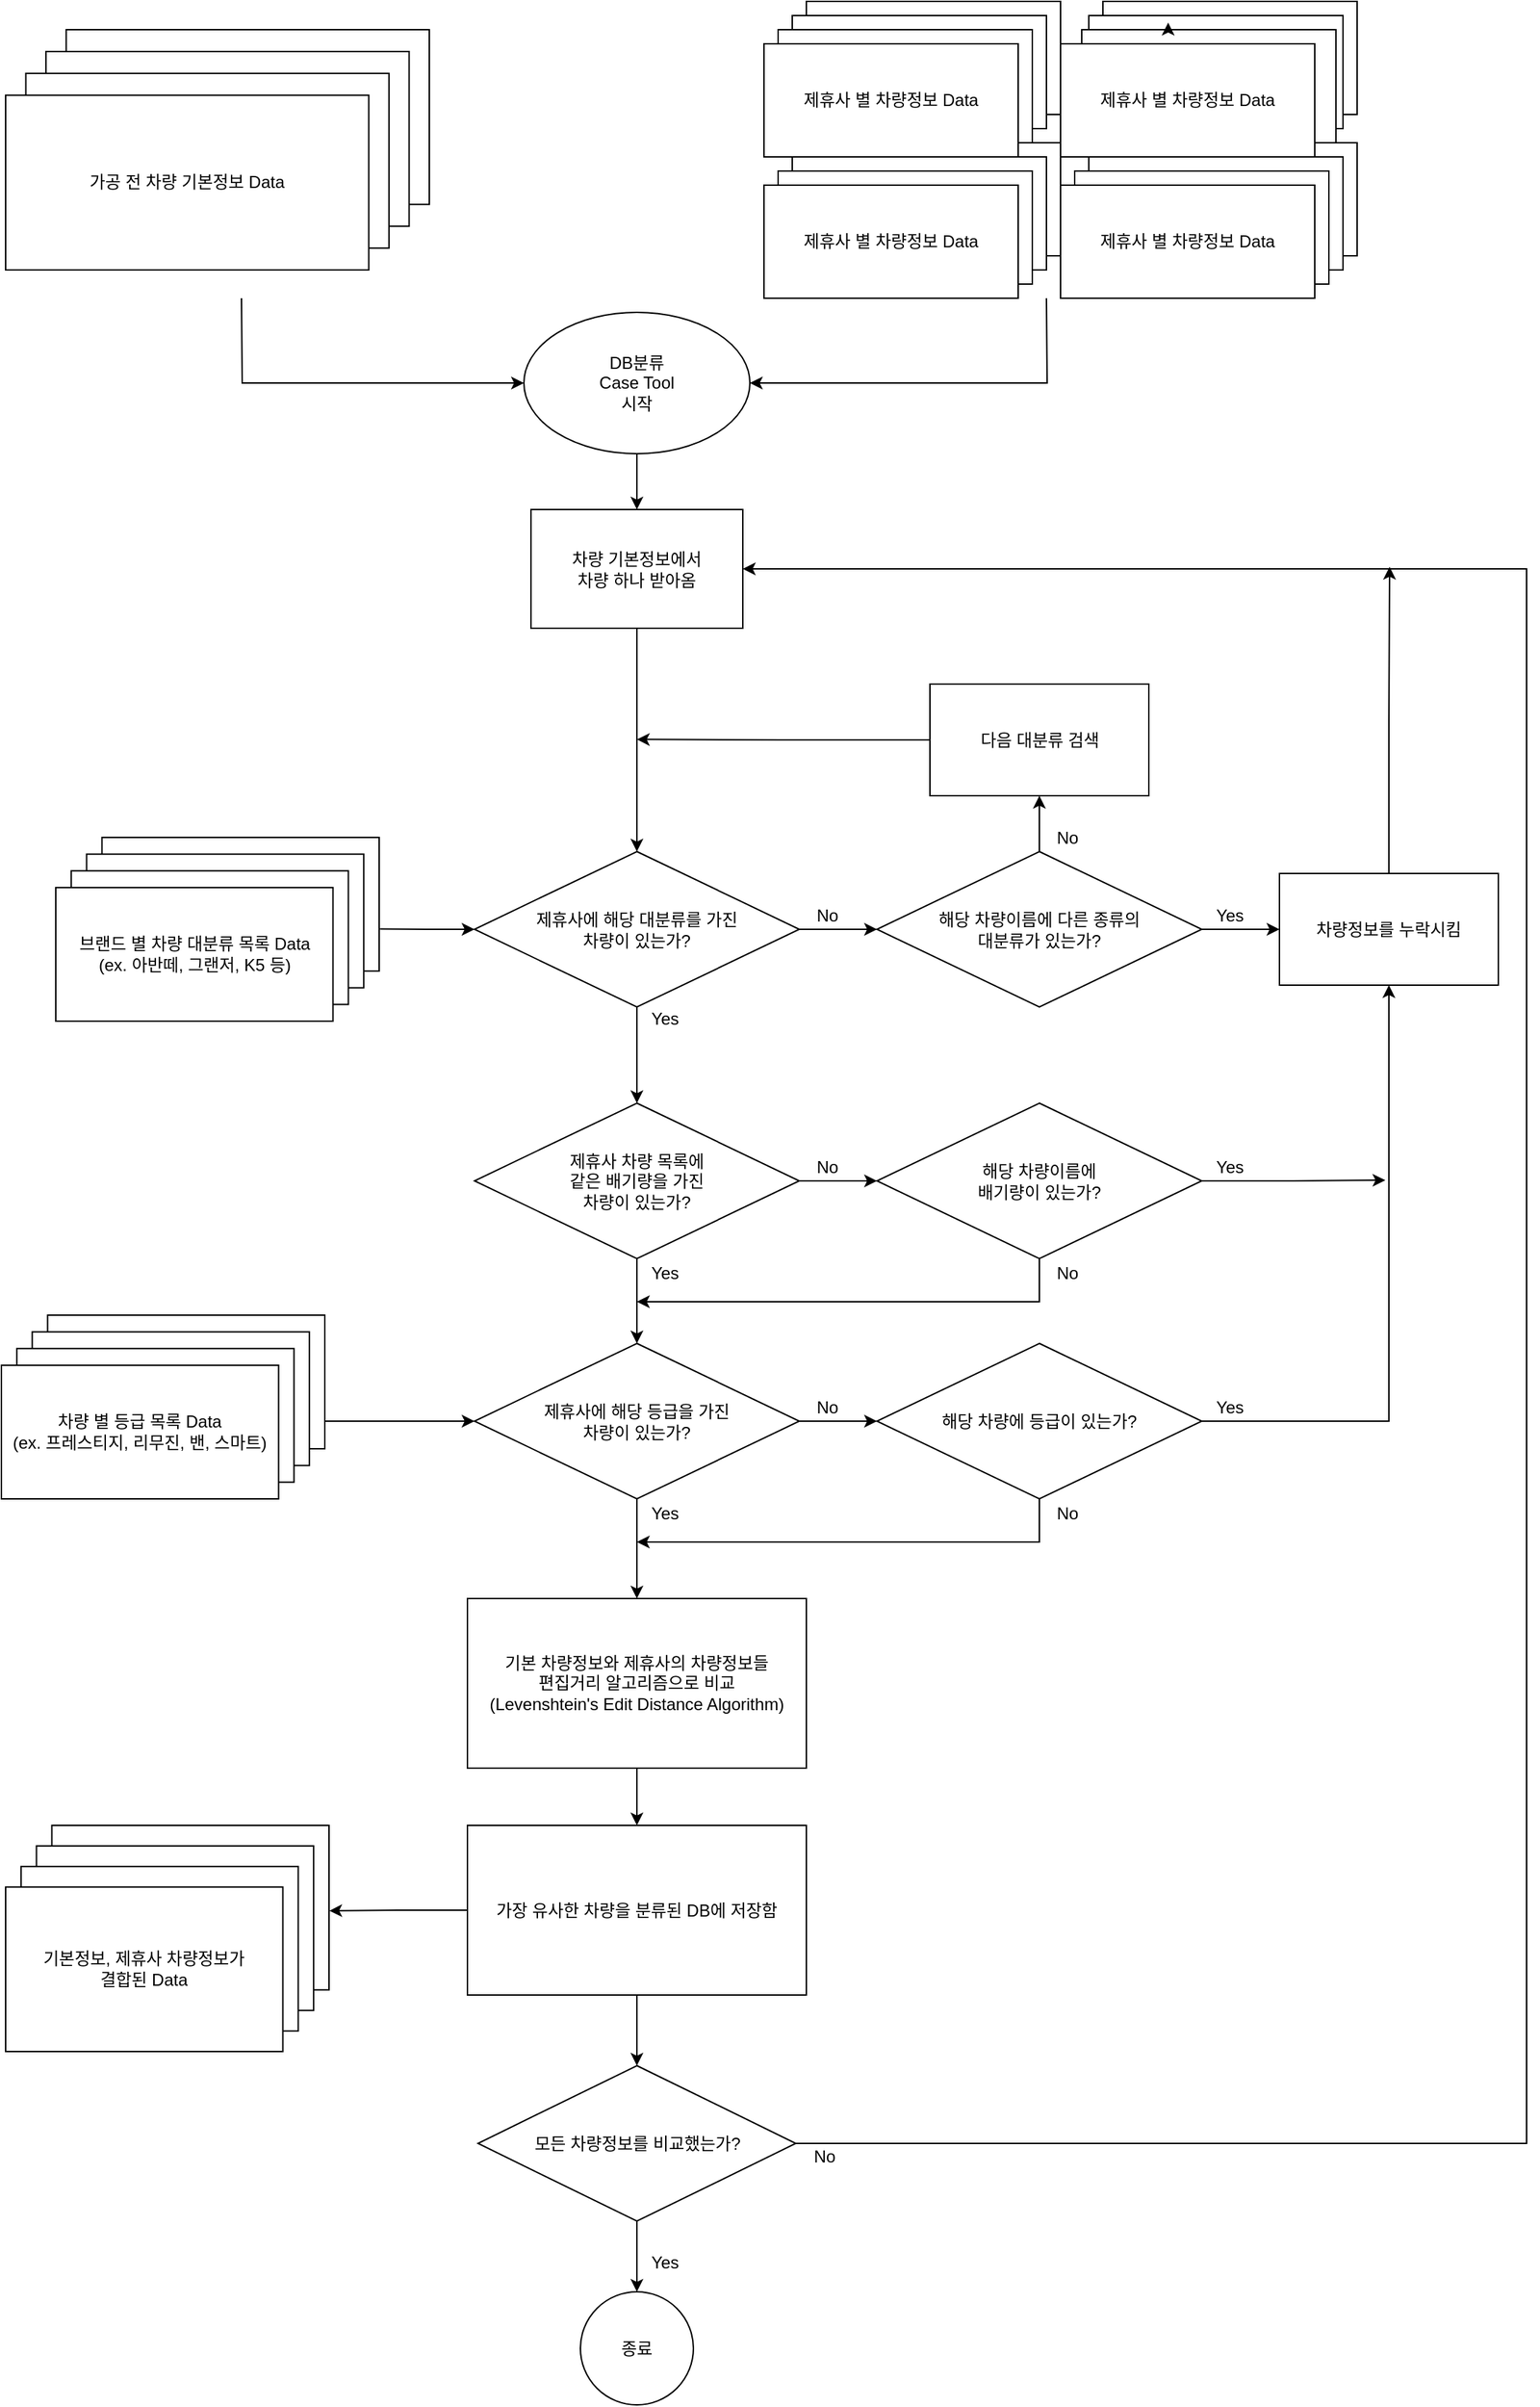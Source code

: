 <mxfile version="14.5.0" type="github">
  <diagram id="Qk2V2iAS_bsN-FQObt6a" name="Page-1">
    <mxGraphModel dx="1278" dy="580" grid="1" gridSize="10" guides="1" tooltips="1" connect="1" arrows="1" fold="1" page="1" pageScale="1" pageWidth="827" pageHeight="1169" math="0" shadow="0">
      <root>
        <mxCell id="0" />
        <mxCell id="1" parent="0" />
        <mxCell id="N0vluE6Mmj76I-Qcl7VS-1" value="" style="group" parent="1" vertex="1" connectable="0">
          <mxGeometry x="1110" y="300" width="210" height="110" as="geometry" />
        </mxCell>
        <mxCell id="N0vluE6Mmj76I-Qcl7VS-2" value="가공 전 차량 기본정보 Data" style="rounded=0;whiteSpace=wrap;html=1;" parent="N0vluE6Mmj76I-Qcl7VS-1" vertex="1">
          <mxGeometry x="30" width="180" height="80" as="geometry" />
        </mxCell>
        <mxCell id="N0vluE6Mmj76I-Qcl7VS-3" value="가공 전 차량 기본정보 Data" style="rounded=0;whiteSpace=wrap;html=1;" parent="N0vluE6Mmj76I-Qcl7VS-1" vertex="1">
          <mxGeometry x="20" y="10" width="180" height="80" as="geometry" />
        </mxCell>
        <mxCell id="N0vluE6Mmj76I-Qcl7VS-4" value="가공 전 차량 기본정보 Data" style="rounded=0;whiteSpace=wrap;html=1;" parent="N0vluE6Mmj76I-Qcl7VS-1" vertex="1">
          <mxGeometry x="10" y="20" width="180" height="80" as="geometry" />
        </mxCell>
        <mxCell id="N0vluE6Mmj76I-Qcl7VS-5" value="제휴사 별 차량정보 Data" style="rounded=0;whiteSpace=wrap;html=1;" parent="N0vluE6Mmj76I-Qcl7VS-1" vertex="1">
          <mxGeometry y="30" width="180" height="80" as="geometry" />
        </mxCell>
        <mxCell id="N0vluE6Mmj76I-Qcl7VS-6" value="" style="group" parent="1" vertex="1" connectable="0">
          <mxGeometry x="900" y="300" width="210" height="110" as="geometry" />
        </mxCell>
        <mxCell id="N0vluE6Mmj76I-Qcl7VS-7" value="가공 전 차량 기본정보 Data" style="rounded=0;whiteSpace=wrap;html=1;" parent="N0vluE6Mmj76I-Qcl7VS-6" vertex="1">
          <mxGeometry x="30" width="180" height="80" as="geometry" />
        </mxCell>
        <mxCell id="N0vluE6Mmj76I-Qcl7VS-8" value="가공 전 차량 기본정보 Data" style="rounded=0;whiteSpace=wrap;html=1;" parent="N0vluE6Mmj76I-Qcl7VS-6" vertex="1">
          <mxGeometry x="20" y="10" width="180" height="80" as="geometry" />
        </mxCell>
        <mxCell id="N0vluE6Mmj76I-Qcl7VS-9" value="가공 전 차량 기본정보 Data" style="rounded=0;whiteSpace=wrap;html=1;" parent="N0vluE6Mmj76I-Qcl7VS-6" vertex="1">
          <mxGeometry x="10" y="20" width="180" height="80" as="geometry" />
        </mxCell>
        <mxCell id="N0vluE6Mmj76I-Qcl7VS-10" value="제휴사 별 차량정보 Data" style="rounded=0;whiteSpace=wrap;html=1;" parent="N0vluE6Mmj76I-Qcl7VS-6" vertex="1">
          <mxGeometry y="30" width="180" height="80" as="geometry" />
        </mxCell>
        <mxCell id="N0vluE6Mmj76I-Qcl7VS-11" value="" style="group" parent="1" vertex="1" connectable="0">
          <mxGeometry x="363" y="220" width="300" height="170" as="geometry" />
        </mxCell>
        <mxCell id="N0vluE6Mmj76I-Qcl7VS-12" value="가공 전 차량 기본정보 Data" style="rounded=0;whiteSpace=wrap;html=1;" parent="N0vluE6Mmj76I-Qcl7VS-11" vertex="1">
          <mxGeometry x="42.857" width="257.143" height="123.636" as="geometry" />
        </mxCell>
        <mxCell id="N0vluE6Mmj76I-Qcl7VS-13" value="가공 전 차량 기본정보 Data" style="rounded=0;whiteSpace=wrap;html=1;" parent="N0vluE6Mmj76I-Qcl7VS-11" vertex="1">
          <mxGeometry x="28.571" y="15.455" width="257.143" height="123.636" as="geometry" />
        </mxCell>
        <mxCell id="N0vluE6Mmj76I-Qcl7VS-14" value="가공 전 차량 기본정보 Data" style="rounded=0;whiteSpace=wrap;html=1;" parent="N0vluE6Mmj76I-Qcl7VS-11" vertex="1">
          <mxGeometry x="14.286" y="30.909" width="257.143" height="123.636" as="geometry" />
        </mxCell>
        <mxCell id="N0vluE6Mmj76I-Qcl7VS-15" value="가공 전 차량 기본정보 Data" style="rounded=0;whiteSpace=wrap;html=1;" parent="N0vluE6Mmj76I-Qcl7VS-11" vertex="1">
          <mxGeometry y="46.364" width="257.143" height="123.636" as="geometry" />
        </mxCell>
        <mxCell id="N0vluE6Mmj76I-Qcl7VS-16" value="" style="group" parent="1" vertex="1" connectable="0">
          <mxGeometry x="900" y="200" width="210" height="110" as="geometry" />
        </mxCell>
        <mxCell id="N0vluE6Mmj76I-Qcl7VS-17" value="가공 전 차량 기본정보 Data" style="rounded=0;whiteSpace=wrap;html=1;" parent="N0vluE6Mmj76I-Qcl7VS-16" vertex="1">
          <mxGeometry x="30" width="180" height="80" as="geometry" />
        </mxCell>
        <mxCell id="N0vluE6Mmj76I-Qcl7VS-18" value="가공 전 차량 기본정보 Data" style="rounded=0;whiteSpace=wrap;html=1;" parent="N0vluE6Mmj76I-Qcl7VS-16" vertex="1">
          <mxGeometry x="20" y="10" width="180" height="80" as="geometry" />
        </mxCell>
        <mxCell id="N0vluE6Mmj76I-Qcl7VS-19" value="가공 전 차량 기본정보 Data" style="rounded=0;whiteSpace=wrap;html=1;" parent="N0vluE6Mmj76I-Qcl7VS-16" vertex="1">
          <mxGeometry x="10" y="20" width="180" height="80" as="geometry" />
        </mxCell>
        <mxCell id="N0vluE6Mmj76I-Qcl7VS-20" value="제휴사 별 차량정보 Data" style="rounded=0;whiteSpace=wrap;html=1;" parent="N0vluE6Mmj76I-Qcl7VS-16" vertex="1">
          <mxGeometry y="30" width="180" height="80" as="geometry" />
        </mxCell>
        <mxCell id="N0vluE6Mmj76I-Qcl7VS-21" value="" style="group" parent="1" vertex="1" connectable="0">
          <mxGeometry x="1110" y="200" width="210" height="110" as="geometry" />
        </mxCell>
        <mxCell id="N0vluE6Mmj76I-Qcl7VS-22" value="가공 전 차량 기본정보 Data" style="rounded=0;whiteSpace=wrap;html=1;" parent="N0vluE6Mmj76I-Qcl7VS-21" vertex="1">
          <mxGeometry x="30" width="180" height="80" as="geometry" />
        </mxCell>
        <mxCell id="N0vluE6Mmj76I-Qcl7VS-23" value="가공 전 차량 기본정보 Data" style="rounded=0;whiteSpace=wrap;html=1;" parent="N0vluE6Mmj76I-Qcl7VS-21" vertex="1">
          <mxGeometry x="20" y="10" width="180" height="80" as="geometry" />
        </mxCell>
        <mxCell id="N0vluE6Mmj76I-Qcl7VS-24" value="가공 전 차량 기본정보 Data" style="rounded=0;whiteSpace=wrap;html=1;" parent="N0vluE6Mmj76I-Qcl7VS-21" vertex="1">
          <mxGeometry x="15" y="20" width="180" height="80" as="geometry" />
        </mxCell>
        <mxCell id="N0vluE6Mmj76I-Qcl7VS-25" value="제휴사 별 차량정보 Data" style="rounded=0;whiteSpace=wrap;html=1;" parent="N0vluE6Mmj76I-Qcl7VS-21" vertex="1">
          <mxGeometry y="30" width="180" height="80" as="geometry" />
        </mxCell>
        <mxCell id="cEP6RBY-gSiB9mu-ybWF-1" style="edgeStyle=orthogonalEdgeStyle;rounded=0;orthogonalLoop=1;jettySize=auto;html=1;exitX=0.25;exitY=0;exitDx=0;exitDy=0;entryX=0.34;entryY=-0.062;entryDx=0;entryDy=0;entryPerimeter=0;" parent="N0vluE6Mmj76I-Qcl7VS-21" source="N0vluE6Mmj76I-Qcl7VS-24" target="N0vluE6Mmj76I-Qcl7VS-24" edge="1">
          <mxGeometry relative="1" as="geometry" />
        </mxCell>
        <mxCell id="N0vluE6Mmj76I-Qcl7VS-26" style="edgeStyle=orthogonalEdgeStyle;rounded=0;orthogonalLoop=1;jettySize=auto;html=1;exitX=1;exitY=0.5;exitDx=0;exitDy=0;endArrow=none;endFill=0;startArrow=classic;startFill=1;" parent="1" source="N0vluE6Mmj76I-Qcl7VS-28" edge="1">
          <mxGeometry relative="1" as="geometry">
            <mxPoint x="1100" y="410" as="targetPoint" />
          </mxGeometry>
        </mxCell>
        <mxCell id="N0vluE6Mmj76I-Qcl7VS-27" value="" style="edgeStyle=orthogonalEdgeStyle;rounded=0;orthogonalLoop=1;jettySize=auto;html=1;startArrow=none;startFill=0;endArrow=classic;endFill=1;" parent="1" source="N0vluE6Mmj76I-Qcl7VS-28" target="N0vluE6Mmj76I-Qcl7VS-58" edge="1">
          <mxGeometry relative="1" as="geometry" />
        </mxCell>
        <mxCell id="N0vluE6Mmj76I-Qcl7VS-28" value="DB분류&lt;br&gt;Case Tool&lt;br&gt;시작" style="ellipse;whiteSpace=wrap;html=1;" parent="1" vertex="1">
          <mxGeometry x="730" y="420" width="160" height="100" as="geometry" />
        </mxCell>
        <mxCell id="N0vluE6Mmj76I-Qcl7VS-29" style="edgeStyle=orthogonalEdgeStyle;rounded=0;orthogonalLoop=1;jettySize=auto;html=1;exitX=0;exitY=0.5;exitDx=0;exitDy=0;endArrow=none;endFill=0;startArrow=classic;startFill=1;" parent="1" source="N0vluE6Mmj76I-Qcl7VS-28" edge="1">
          <mxGeometry relative="1" as="geometry">
            <mxPoint x="530" y="410" as="targetPoint" />
            <mxPoint x="430" y="510" as="sourcePoint" />
          </mxGeometry>
        </mxCell>
        <mxCell id="N0vluE6Mmj76I-Qcl7VS-30" value="" style="group" parent="1" vertex="1" connectable="0">
          <mxGeometry x="398.5" y="791.5" width="229" height="130" as="geometry" />
        </mxCell>
        <mxCell id="N0vluE6Mmj76I-Qcl7VS-31" value="가공 전 차량 기본정보 Data" style="rounded=0;whiteSpace=wrap;html=1;" parent="N0vluE6Mmj76I-Qcl7VS-30" vertex="1">
          <mxGeometry x="32.714" width="196.286" height="94.545" as="geometry" />
        </mxCell>
        <mxCell id="N0vluE6Mmj76I-Qcl7VS-32" value="가공 전 차량 기본정보 Data" style="rounded=0;whiteSpace=wrap;html=1;" parent="N0vluE6Mmj76I-Qcl7VS-30" vertex="1">
          <mxGeometry x="21.81" y="11.818" width="196.286" height="94.545" as="geometry" />
        </mxCell>
        <mxCell id="N0vluE6Mmj76I-Qcl7VS-33" value="가공 전 차량 기본정보 Data" style="rounded=0;whiteSpace=wrap;html=1;" parent="N0vluE6Mmj76I-Qcl7VS-30" vertex="1">
          <mxGeometry x="10.905" y="23.636" width="196.286" height="94.545" as="geometry" />
        </mxCell>
        <mxCell id="N0vluE6Mmj76I-Qcl7VS-34" value="브랜드 별 차량 대분류 목록 Data&lt;br&gt;(ex. 아반떼, 그랜저, K5 등)" style="rounded=0;whiteSpace=wrap;html=1;" parent="N0vluE6Mmj76I-Qcl7VS-30" vertex="1">
          <mxGeometry y="35.455" width="196.286" height="94.545" as="geometry" />
        </mxCell>
        <mxCell id="N0vluE6Mmj76I-Qcl7VS-35" value="" style="edgeStyle=orthogonalEdgeStyle;rounded=0;orthogonalLoop=1;jettySize=auto;html=1;startArrow=none;startFill=0;endArrow=classic;endFill=1;" parent="1" source="N0vluE6Mmj76I-Qcl7VS-38" target="N0vluE6Mmj76I-Qcl7VS-54" edge="1">
          <mxGeometry relative="1" as="geometry" />
        </mxCell>
        <mxCell id="N0vluE6Mmj76I-Qcl7VS-36" style="edgeStyle=orthogonalEdgeStyle;rounded=0;orthogonalLoop=1;jettySize=auto;html=1;exitX=0.5;exitY=1;exitDx=0;exitDy=0;entryX=0.5;entryY=0;entryDx=0;entryDy=0;startArrow=none;startFill=0;endArrow=classic;endFill=1;" parent="1" source="N0vluE6Mmj76I-Qcl7VS-38" target="N0vluE6Mmj76I-Qcl7VS-41" edge="1">
          <mxGeometry relative="1" as="geometry" />
        </mxCell>
        <mxCell id="N0vluE6Mmj76I-Qcl7VS-37" style="edgeStyle=orthogonalEdgeStyle;rounded=0;orthogonalLoop=1;jettySize=auto;html=1;exitX=0;exitY=0.5;exitDx=0;exitDy=0;entryX=1.003;entryY=0.685;entryDx=0;entryDy=0;entryPerimeter=0;startArrow=classic;startFill=1;endArrow=none;endFill=0;" parent="1" source="N0vluE6Mmj76I-Qcl7VS-38" target="N0vluE6Mmj76I-Qcl7VS-31" edge="1">
          <mxGeometry relative="1" as="geometry" />
        </mxCell>
        <mxCell id="N0vluE6Mmj76I-Qcl7VS-38" value="제휴사에 해당 대분류를 가진&lt;br&gt;차량이 있는가?" style="rhombus;whiteSpace=wrap;html=1;" parent="1" vertex="1">
          <mxGeometry x="695" y="801.5" width="230" height="110" as="geometry" />
        </mxCell>
        <mxCell id="N0vluE6Mmj76I-Qcl7VS-39" value="" style="edgeStyle=orthogonalEdgeStyle;rounded=0;orthogonalLoop=1;jettySize=auto;html=1;startArrow=none;startFill=0;endArrow=classic;endFill=1;" parent="1" source="N0vluE6Mmj76I-Qcl7VS-41" target="N0vluE6Mmj76I-Qcl7VS-49" edge="1">
          <mxGeometry relative="1" as="geometry" />
        </mxCell>
        <mxCell id="N0vluE6Mmj76I-Qcl7VS-40" value="" style="edgeStyle=orthogonalEdgeStyle;rounded=0;orthogonalLoop=1;jettySize=auto;html=1;startArrow=none;startFill=0;endArrow=classic;endFill=1;" parent="1" source="N0vluE6Mmj76I-Qcl7VS-41" target="N0vluE6Mmj76I-Qcl7VS-44" edge="1">
          <mxGeometry relative="1" as="geometry" />
        </mxCell>
        <mxCell id="N0vluE6Mmj76I-Qcl7VS-41" value="제휴사 차량 목록에&lt;br&gt;같은 배기량을 가진&lt;br&gt;차량이 있는가?" style="rhombus;whiteSpace=wrap;html=1;" parent="1" vertex="1">
          <mxGeometry x="695" y="979.5" width="230" height="110" as="geometry" />
        </mxCell>
        <mxCell id="N0vluE6Mmj76I-Qcl7VS-42" value="" style="edgeStyle=orthogonalEdgeStyle;rounded=0;orthogonalLoop=1;jettySize=auto;html=1;startArrow=none;startFill=0;endArrow=classic;endFill=1;" parent="1" source="N0vluE6Mmj76I-Qcl7VS-44" target="N0vluE6Mmj76I-Qcl7VS-46" edge="1">
          <mxGeometry relative="1" as="geometry" />
        </mxCell>
        <mxCell id="N0vluE6Mmj76I-Qcl7VS-43" value="" style="edgeStyle=orthogonalEdgeStyle;rounded=0;orthogonalLoop=1;jettySize=auto;html=1;startArrow=none;startFill=0;endArrow=classic;endFill=1;entryX=0.5;entryY=0;entryDx=0;entryDy=0;" parent="1" source="N0vluE6Mmj76I-Qcl7VS-44" target="N0vluE6Mmj76I-Qcl7VS-66" edge="1">
          <mxGeometry relative="1" as="geometry">
            <mxPoint x="810" y="1380" as="targetPoint" />
          </mxGeometry>
        </mxCell>
        <mxCell id="N0vluE6Mmj76I-Qcl7VS-44" value="제휴사에 해당 등급을 가진&lt;br&gt;차량이 있는가?" style="rhombus;whiteSpace=wrap;html=1;" parent="1" vertex="1">
          <mxGeometry x="695" y="1149.5" width="230" height="110" as="geometry" />
        </mxCell>
        <mxCell id="N0vluE6Mmj76I-Qcl7VS-45" style="edgeStyle=orthogonalEdgeStyle;rounded=0;orthogonalLoop=1;jettySize=auto;html=1;exitX=1;exitY=0.5;exitDx=0;exitDy=0;entryX=0.5;entryY=1;entryDx=0;entryDy=0;startArrow=none;startFill=0;endArrow=classic;endFill=1;" parent="1" source="N0vluE6Mmj76I-Qcl7VS-46" target="N0vluE6Mmj76I-Qcl7VS-56" edge="1">
          <mxGeometry relative="1" as="geometry" />
        </mxCell>
        <mxCell id="N0vluE6Mmj76I-Qcl7VS-46" value="해당 차량에 등급이 있는가?" style="rhombus;whiteSpace=wrap;html=1;" parent="1" vertex="1">
          <mxGeometry x="980" y="1149.5" width="230" height="110" as="geometry" />
        </mxCell>
        <mxCell id="N0vluE6Mmj76I-Qcl7VS-47" style="edgeStyle=orthogonalEdgeStyle;rounded=0;orthogonalLoop=1;jettySize=auto;html=1;exitX=1;exitY=0.5;exitDx=0;exitDy=0;" parent="1" source="N0vluE6Mmj76I-Qcl7VS-49" edge="1">
          <mxGeometry relative="1" as="geometry">
            <mxPoint x="1340" y="1034" as="targetPoint" />
            <Array as="points">
              <mxPoint x="1275" y="1034" />
            </Array>
          </mxGeometry>
        </mxCell>
        <mxCell id="N0vluE6Mmj76I-Qcl7VS-48" style="edgeStyle=orthogonalEdgeStyle;rounded=0;orthogonalLoop=1;jettySize=auto;html=1;exitX=0.5;exitY=1;exitDx=0;exitDy=0;" parent="1" source="N0vluE6Mmj76I-Qcl7VS-49" edge="1">
          <mxGeometry relative="1" as="geometry">
            <mxPoint x="810" y="1120" as="targetPoint" />
            <Array as="points">
              <mxPoint x="1095" y="1120" />
            </Array>
          </mxGeometry>
        </mxCell>
        <mxCell id="N0vluE6Mmj76I-Qcl7VS-49" value="해당 차량이름에&lt;br&gt;배기량이 있는가?" style="rhombus;whiteSpace=wrap;html=1;" parent="1" vertex="1">
          <mxGeometry x="980" y="979.5" width="230" height="110" as="geometry" />
        </mxCell>
        <mxCell id="N0vluE6Mmj76I-Qcl7VS-50" style="edgeStyle=orthogonalEdgeStyle;rounded=0;orthogonalLoop=1;jettySize=auto;html=1;exitX=0;exitY=0.5;exitDx=0;exitDy=0;" parent="1" source="N0vluE6Mmj76I-Qcl7VS-51" edge="1">
          <mxGeometry relative="1" as="geometry">
            <mxPoint x="810" y="722.167" as="targetPoint" />
            <Array as="points">
              <mxPoint x="914" y="722" />
            </Array>
          </mxGeometry>
        </mxCell>
        <mxCell id="N0vluE6Mmj76I-Qcl7VS-51" value="다음 대분류 검색" style="rounded=0;whiteSpace=wrap;html=1;" parent="1" vertex="1">
          <mxGeometry x="1017.5" y="683" width="155" height="79" as="geometry" />
        </mxCell>
        <mxCell id="N0vluE6Mmj76I-Qcl7VS-52" value="" style="edgeStyle=orthogonalEdgeStyle;rounded=0;orthogonalLoop=1;jettySize=auto;html=1;startArrow=none;startFill=0;endArrow=classic;endFill=1;entryX=0.5;entryY=1;entryDx=0;entryDy=0;" parent="1" source="N0vluE6Mmj76I-Qcl7VS-54" target="N0vluE6Mmj76I-Qcl7VS-51" edge="1">
          <mxGeometry relative="1" as="geometry">
            <mxPoint x="1095" y="770" as="targetPoint" />
          </mxGeometry>
        </mxCell>
        <mxCell id="N0vluE6Mmj76I-Qcl7VS-53" style="edgeStyle=orthogonalEdgeStyle;rounded=0;orthogonalLoop=1;jettySize=auto;html=1;exitX=1;exitY=0.5;exitDx=0;exitDy=0;entryX=0;entryY=0.5;entryDx=0;entryDy=0;" parent="1" source="N0vluE6Mmj76I-Qcl7VS-54" target="N0vluE6Mmj76I-Qcl7VS-56" edge="1">
          <mxGeometry relative="1" as="geometry" />
        </mxCell>
        <mxCell id="N0vluE6Mmj76I-Qcl7VS-54" value="해당 차량이름에 다른 종류의&lt;br&gt;대분류가 있는가?" style="rhombus;whiteSpace=wrap;html=1;" parent="1" vertex="1">
          <mxGeometry x="980" y="801.5" width="230" height="110" as="geometry" />
        </mxCell>
        <mxCell id="N0vluE6Mmj76I-Qcl7VS-55" style="edgeStyle=orthogonalEdgeStyle;rounded=0;orthogonalLoop=1;jettySize=auto;html=1;exitX=0.5;exitY=0;exitDx=0;exitDy=0;" parent="1" source="N0vluE6Mmj76I-Qcl7VS-56" edge="1">
          <mxGeometry relative="1" as="geometry">
            <mxPoint x="1343" y="600" as="targetPoint" />
            <Array as="points">
              <mxPoint x="1342" y="708" />
            </Array>
          </mxGeometry>
        </mxCell>
        <mxCell id="N0vluE6Mmj76I-Qcl7VS-56" value="차량정보를 누락시킴" style="rounded=0;whiteSpace=wrap;html=1;" parent="1" vertex="1">
          <mxGeometry x="1265" y="817" width="155" height="79" as="geometry" />
        </mxCell>
        <mxCell id="N0vluE6Mmj76I-Qcl7VS-57" style="edgeStyle=orthogonalEdgeStyle;rounded=0;orthogonalLoop=1;jettySize=auto;html=1;exitX=0.5;exitY=1;exitDx=0;exitDy=0;entryX=0.5;entryY=0;entryDx=0;entryDy=0;startArrow=none;startFill=0;endArrow=classic;endFill=1;" parent="1" source="N0vluE6Mmj76I-Qcl7VS-58" target="N0vluE6Mmj76I-Qcl7VS-38" edge="1">
          <mxGeometry relative="1" as="geometry" />
        </mxCell>
        <mxCell id="N0vluE6Mmj76I-Qcl7VS-58" value="차량 기본정보에서&lt;br&gt;차량 하나 받아옴" style="rounded=0;whiteSpace=wrap;html=1;" parent="1" vertex="1">
          <mxGeometry x="735" y="559.5" width="150" height="84" as="geometry" />
        </mxCell>
        <mxCell id="N0vluE6Mmj76I-Qcl7VS-59" value="" style="group" parent="1" vertex="1" connectable="0">
          <mxGeometry x="360" y="1129.5" width="229" height="130" as="geometry" />
        </mxCell>
        <mxCell id="N0vluE6Mmj76I-Qcl7VS-60" value="가공 전 차량 기본정보 Data" style="rounded=0;whiteSpace=wrap;html=1;" parent="N0vluE6Mmj76I-Qcl7VS-59" vertex="1">
          <mxGeometry x="32.714" width="196.286" height="94.545" as="geometry" />
        </mxCell>
        <mxCell id="N0vluE6Mmj76I-Qcl7VS-61" value="가공 전 차량 기본정보 Data" style="rounded=0;whiteSpace=wrap;html=1;" parent="N0vluE6Mmj76I-Qcl7VS-59" vertex="1">
          <mxGeometry x="21.81" y="11.818" width="196.286" height="94.545" as="geometry" />
        </mxCell>
        <mxCell id="N0vluE6Mmj76I-Qcl7VS-62" value="가공 전 차량 기본정보 Data" style="rounded=0;whiteSpace=wrap;html=1;" parent="N0vluE6Mmj76I-Qcl7VS-59" vertex="1">
          <mxGeometry x="10.905" y="23.636" width="196.286" height="94.545" as="geometry" />
        </mxCell>
        <mxCell id="N0vluE6Mmj76I-Qcl7VS-63" value="차량 별 등급 목록 Data&lt;br&gt;(ex. 프레스티지, 리무진, 밴, 스마트)" style="rounded=0;whiteSpace=wrap;html=1;" parent="N0vluE6Mmj76I-Qcl7VS-59" vertex="1">
          <mxGeometry y="35.455" width="196.286" height="94.545" as="geometry" />
        </mxCell>
        <mxCell id="N0vluE6Mmj76I-Qcl7VS-64" style="edgeStyle=orthogonalEdgeStyle;rounded=0;orthogonalLoop=1;jettySize=auto;html=1;exitX=1;exitY=0.75;exitDx=0;exitDy=0;startArrow=none;startFill=0;endArrow=classic;endFill=1;entryX=0;entryY=0.5;entryDx=0;entryDy=0;" parent="1" source="N0vluE6Mmj76I-Qcl7VS-60" target="N0vluE6Mmj76I-Qcl7VS-44" edge="1">
          <mxGeometry relative="1" as="geometry">
            <mxPoint x="690" y="1271" as="targetPoint" />
            <Array as="points">
              <mxPoint x="589" y="1205" />
            </Array>
          </mxGeometry>
        </mxCell>
        <mxCell id="N0vluE6Mmj76I-Qcl7VS-65" value="" style="edgeStyle=orthogonalEdgeStyle;rounded=0;orthogonalLoop=1;jettySize=auto;html=1;" parent="1" source="N0vluE6Mmj76I-Qcl7VS-66" target="N0vluE6Mmj76I-Qcl7VS-69" edge="1">
          <mxGeometry relative="1" as="geometry" />
        </mxCell>
        <mxCell id="N0vluE6Mmj76I-Qcl7VS-66" value="기본 차량정보와 제휴사의 차량정보들&lt;br&gt;편집거리 알고리즘으로 비교&lt;br&gt;(Levenshtein&#39;s Edit Distance Algorithm)" style="rounded=0;whiteSpace=wrap;html=1;" parent="1" vertex="1">
          <mxGeometry x="690" y="1330" width="240" height="120" as="geometry" />
        </mxCell>
        <mxCell id="N0vluE6Mmj76I-Qcl7VS-67" style="edgeStyle=orthogonalEdgeStyle;rounded=0;orthogonalLoop=1;jettySize=auto;html=1;exitX=0;exitY=0.5;exitDx=0;exitDy=0;entryX=1.001;entryY=0.519;entryDx=0;entryDy=0;entryPerimeter=0;" parent="1" source="N0vluE6Mmj76I-Qcl7VS-69" target="N0vluE6Mmj76I-Qcl7VS-71" edge="1">
          <mxGeometry relative="1" as="geometry">
            <mxPoint x="600" y="1570" as="targetPoint" />
          </mxGeometry>
        </mxCell>
        <mxCell id="N0vluE6Mmj76I-Qcl7VS-68" value="" style="edgeStyle=orthogonalEdgeStyle;rounded=0;orthogonalLoop=1;jettySize=auto;html=1;" parent="1" source="N0vluE6Mmj76I-Qcl7VS-69" target="N0vluE6Mmj76I-Qcl7VS-77" edge="1">
          <mxGeometry relative="1" as="geometry" />
        </mxCell>
        <mxCell id="N0vluE6Mmj76I-Qcl7VS-69" value="가장 유사한 차량을 분류된 DB에 저장함" style="rounded=0;whiteSpace=wrap;html=1;" parent="1" vertex="1">
          <mxGeometry x="690" y="1490.5" width="240" height="120" as="geometry" />
        </mxCell>
        <mxCell id="N0vluE6Mmj76I-Qcl7VS-70" value="" style="group" parent="1" vertex="1" connectable="0">
          <mxGeometry x="363" y="1490.5" width="229" height="160" as="geometry" />
        </mxCell>
        <mxCell id="N0vluE6Mmj76I-Qcl7VS-71" value="가공 전 차량 기본정보 Data" style="rounded=0;whiteSpace=wrap;html=1;" parent="N0vluE6Mmj76I-Qcl7VS-70" vertex="1">
          <mxGeometry x="32.714" width="196.286" height="116.364" as="geometry" />
        </mxCell>
        <mxCell id="N0vluE6Mmj76I-Qcl7VS-72" value="가공 전 차량 기본정보 Data" style="rounded=0;whiteSpace=wrap;html=1;" parent="N0vluE6Mmj76I-Qcl7VS-70" vertex="1">
          <mxGeometry x="21.81" y="14.545" width="196.286" height="116.364" as="geometry" />
        </mxCell>
        <mxCell id="N0vluE6Mmj76I-Qcl7VS-73" value="가공 전 차량 기본정보 Data" style="rounded=0;whiteSpace=wrap;html=1;" parent="N0vluE6Mmj76I-Qcl7VS-70" vertex="1">
          <mxGeometry x="10.905" y="29.091" width="196.286" height="116.364" as="geometry" />
        </mxCell>
        <mxCell id="N0vluE6Mmj76I-Qcl7VS-74" value="기본정보, 제휴사 차량정보가&lt;br&gt;결합된 Data" style="rounded=0;whiteSpace=wrap;html=1;" parent="N0vluE6Mmj76I-Qcl7VS-70" vertex="1">
          <mxGeometry y="43.636" width="196.286" height="116.364" as="geometry" />
        </mxCell>
        <mxCell id="N0vluE6Mmj76I-Qcl7VS-75" style="edgeStyle=orthogonalEdgeStyle;rounded=0;orthogonalLoop=1;jettySize=auto;html=1;exitX=1;exitY=0.5;exitDx=0;exitDy=0;entryX=1;entryY=0.5;entryDx=0;entryDy=0;" parent="1" source="N0vluE6Mmj76I-Qcl7VS-77" target="N0vluE6Mmj76I-Qcl7VS-58" edge="1">
          <mxGeometry relative="1" as="geometry">
            <Array as="points">
              <mxPoint x="1440" y="1716" />
              <mxPoint x="1440" y="602" />
            </Array>
          </mxGeometry>
        </mxCell>
        <mxCell id="N0vluE6Mmj76I-Qcl7VS-76" value="" style="edgeStyle=orthogonalEdgeStyle;rounded=0;orthogonalLoop=1;jettySize=auto;html=1;" parent="1" source="N0vluE6Mmj76I-Qcl7VS-77" target="N0vluE6Mmj76I-Qcl7VS-78" edge="1">
          <mxGeometry relative="1" as="geometry" />
        </mxCell>
        <mxCell id="N0vluE6Mmj76I-Qcl7VS-77" value="모든 차량정보를 비교했는가?" style="rhombus;whiteSpace=wrap;html=1;" parent="1" vertex="1">
          <mxGeometry x="697.5" y="1660.5" width="225" height="110" as="geometry" />
        </mxCell>
        <mxCell id="N0vluE6Mmj76I-Qcl7VS-78" value="종료" style="ellipse;whiteSpace=wrap;html=1;aspect=fixed;" parent="1" vertex="1">
          <mxGeometry x="770" y="1820.5" width="80" height="80" as="geometry" />
        </mxCell>
        <mxCell id="N0vluE6Mmj76I-Qcl7VS-79" value="Yes" style="text;html=1;strokeColor=none;fillColor=none;align=center;verticalAlign=middle;whiteSpace=wrap;rounded=0;" parent="1" vertex="1">
          <mxGeometry x="810" y="1790" width="40" height="20" as="geometry" />
        </mxCell>
        <mxCell id="N0vluE6Mmj76I-Qcl7VS-80" value="Yes" style="text;html=1;strokeColor=none;fillColor=none;align=center;verticalAlign=middle;whiteSpace=wrap;rounded=0;" parent="1" vertex="1">
          <mxGeometry x="810" y="1260" width="40" height="20" as="geometry" />
        </mxCell>
        <mxCell id="N0vluE6Mmj76I-Qcl7VS-81" value="Yes" style="text;html=1;strokeColor=none;fillColor=none;align=center;verticalAlign=middle;whiteSpace=wrap;rounded=0;" parent="1" vertex="1">
          <mxGeometry x="810" y="1089.5" width="40" height="20" as="geometry" />
        </mxCell>
        <mxCell id="N0vluE6Mmj76I-Qcl7VS-82" value="Yes" style="text;html=1;strokeColor=none;fillColor=none;align=center;verticalAlign=middle;whiteSpace=wrap;rounded=0;" parent="1" vertex="1">
          <mxGeometry x="1210" y="1014.5" width="40" height="20" as="geometry" />
        </mxCell>
        <mxCell id="N0vluE6Mmj76I-Qcl7VS-83" value="Yes" style="text;html=1;strokeColor=none;fillColor=none;align=center;verticalAlign=middle;whiteSpace=wrap;rounded=0;" parent="1" vertex="1">
          <mxGeometry x="1210" y="1184.5" width="40" height="20" as="geometry" />
        </mxCell>
        <mxCell id="N0vluE6Mmj76I-Qcl7VS-84" value="Yes" style="text;html=1;strokeColor=none;fillColor=none;align=center;verticalAlign=middle;whiteSpace=wrap;rounded=0;" parent="1" vertex="1">
          <mxGeometry x="810" y="910" width="40" height="20" as="geometry" />
        </mxCell>
        <mxCell id="N0vluE6Mmj76I-Qcl7VS-85" value="Yes" style="text;html=1;strokeColor=none;fillColor=none;align=center;verticalAlign=middle;whiteSpace=wrap;rounded=0;" parent="1" vertex="1">
          <mxGeometry x="1210" y="836.5" width="40" height="20" as="geometry" />
        </mxCell>
        <mxCell id="N0vluE6Mmj76I-Qcl7VS-86" value="No" style="text;html=1;strokeColor=none;fillColor=none;align=center;verticalAlign=middle;whiteSpace=wrap;rounded=0;" parent="1" vertex="1">
          <mxGeometry x="925" y="836.5" width="40" height="20" as="geometry" />
        </mxCell>
        <mxCell id="N0vluE6Mmj76I-Qcl7VS-87" value="No" style="text;html=1;strokeColor=none;fillColor=none;align=center;verticalAlign=middle;whiteSpace=wrap;rounded=0;" parent="1" vertex="1">
          <mxGeometry x="925" y="1014.5" width="40" height="20" as="geometry" />
        </mxCell>
        <mxCell id="N0vluE6Mmj76I-Qcl7VS-88" value="No" style="text;html=1;strokeColor=none;fillColor=none;align=center;verticalAlign=middle;whiteSpace=wrap;rounded=0;" parent="1" vertex="1">
          <mxGeometry x="1095" y="1089.5" width="40" height="20" as="geometry" />
        </mxCell>
        <mxCell id="N0vluE6Mmj76I-Qcl7VS-89" value="No" style="text;html=1;strokeColor=none;fillColor=none;align=center;verticalAlign=middle;whiteSpace=wrap;rounded=0;" parent="1" vertex="1">
          <mxGeometry x="1095" y="1259.5" width="40" height="20" as="geometry" />
        </mxCell>
        <mxCell id="N0vluE6Mmj76I-Qcl7VS-90" value="No" style="text;html=1;strokeColor=none;fillColor=none;align=center;verticalAlign=middle;whiteSpace=wrap;rounded=0;" parent="1" vertex="1">
          <mxGeometry x="925" y="1184.5" width="40" height="20" as="geometry" />
        </mxCell>
        <mxCell id="N0vluE6Mmj76I-Qcl7VS-91" value="No" style="text;html=1;strokeColor=none;fillColor=none;align=center;verticalAlign=middle;whiteSpace=wrap;rounded=0;" parent="1" vertex="1">
          <mxGeometry x="1095" y="781.5" width="40" height="20" as="geometry" />
        </mxCell>
        <mxCell id="N0vluE6Mmj76I-Qcl7VS-92" value="No" style="text;html=1;strokeColor=none;fillColor=none;align=center;verticalAlign=middle;whiteSpace=wrap;rounded=0;" parent="1" vertex="1">
          <mxGeometry x="922.5" y="1715" width="40" height="20" as="geometry" />
        </mxCell>
        <mxCell id="N0vluE6Mmj76I-Qcl7VS-93" style="edgeStyle=orthogonalEdgeStyle;rounded=0;orthogonalLoop=1;jettySize=auto;html=1;exitX=0.5;exitY=1;exitDx=0;exitDy=0;" parent="1" source="N0vluE6Mmj76I-Qcl7VS-46" edge="1">
          <mxGeometry relative="1" as="geometry">
            <mxPoint x="810" y="1290" as="targetPoint" />
            <mxPoint x="1094.786" y="1269.714" as="sourcePoint" />
            <Array as="points">
              <mxPoint x="1095" y="1290" />
              <mxPoint x="810" y="1290" />
            </Array>
          </mxGeometry>
        </mxCell>
      </root>
    </mxGraphModel>
  </diagram>
</mxfile>
